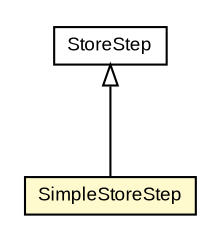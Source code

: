 #!/usr/local/bin/dot
#
# Class diagram 
# Generated by UMLGraph version R5_6-24-gf6e263 (http://www.umlgraph.org/)
#

digraph G {
	edge [fontname="arial",fontsize=10,labelfontname="arial",labelfontsize=10];
	node [fontname="arial",fontsize=10,shape=plaintext];
	nodesep=0.25;
	ranksep=0.5;
	// com.google.code.play.selenium.step.StoreStep
	c1109 [label=<<table title="com.google.code.play.selenium.step.StoreStep" border="0" cellborder="1" cellspacing="0" cellpadding="2" port="p" href="./StoreStep.html">
		<tr><td><table border="0" cellspacing="0" cellpadding="1">
<tr><td align="center" balign="center"> StoreStep </td></tr>
		</table></td></tr>
		</table>>, URL="./StoreStep.html", fontname="arial", fontcolor="black", fontsize=9.0];
	// com.google.code.play.selenium.step.SimpleStoreStep
	c1110 [label=<<table title="com.google.code.play.selenium.step.SimpleStoreStep" border="0" cellborder="1" cellspacing="0" cellpadding="2" port="p" bgcolor="lemonChiffon" href="./SimpleStoreStep.html">
		<tr><td><table border="0" cellspacing="0" cellpadding="1">
<tr><td align="center" balign="center"> SimpleStoreStep </td></tr>
		</table></td></tr>
		</table>>, URL="./SimpleStoreStep.html", fontname="arial", fontcolor="black", fontsize=9.0];
	//com.google.code.play.selenium.step.SimpleStoreStep extends com.google.code.play.selenium.step.StoreStep
	c1109:p -> c1110:p [dir=back,arrowtail=empty];
}

